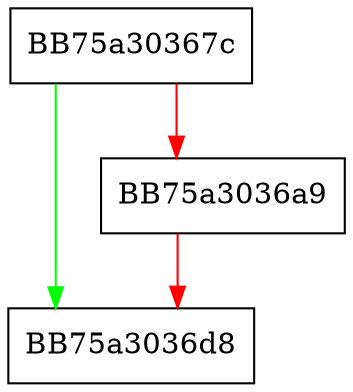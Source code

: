 digraph msil_get_kaddr_op {
  node [shape="box"];
  graph [splines=ortho];
  BB75a30367c -> BB75a3036d8 [color="green"];
  BB75a30367c -> BB75a3036a9 [color="red"];
  BB75a3036a9 -> BB75a3036d8 [color="red"];
}